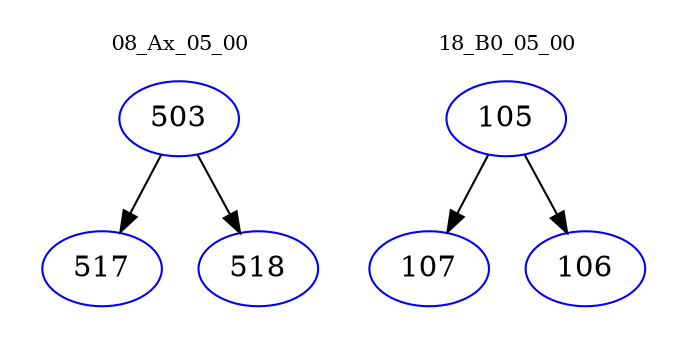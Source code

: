 digraph{
subgraph cluster_0 {
color = white
label = "08_Ax_05_00";
fontsize=10;
T0_503 [label="503", color="blue"]
T0_503 -> T0_517 [color="black"]
T0_517 [label="517", color="blue"]
T0_503 -> T0_518 [color="black"]
T0_518 [label="518", color="blue"]
}
subgraph cluster_1 {
color = white
label = "18_B0_05_00";
fontsize=10;
T1_105 [label="105", color="blue"]
T1_105 -> T1_107 [color="black"]
T1_107 [label="107", color="blue"]
T1_105 -> T1_106 [color="black"]
T1_106 [label="106", color="blue"]
}
}
